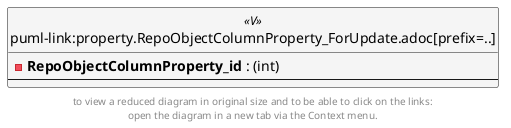 @startuml
'Left to right direction
top to bottom direction
hide circle
'avoide "." issues:
set namespaceSeparator none


skinparam class {
  BackgroundColor White
  BackgroundColor<<FN>> Yellow
  BackgroundColor<<FS>> Yellow
  BackgroundColor<<FT>> LightGray
  BackgroundColor<<IF>> Yellow
  BackgroundColor<<IS>> Yellow
  BackgroundColor<<P>> Aqua
  BackgroundColor<<PC>> Aqua
  BackgroundColor<<SN>> Yellow
  BackgroundColor<<SO>> SlateBlue
  BackgroundColor<<TF>> LightGray
  BackgroundColor<<TR>> Tomato
  BackgroundColor<<U>> White
  BackgroundColor<<V>> WhiteSmoke
  BackgroundColor<<X>> Aqua
}


entity "puml-link:property.RepoObjectColumnProperty_ForUpdate.adoc[prefix=..]" as property.RepoObjectColumnProperty_ForUpdate << V >> {
  - **RepoObjectColumnProperty_id** : (int)
  --
}


footer
to view a reduced diagram in original size and to be able to click on the links:
open the diagram in a new tab via the Context menu.
end footer

@enduml

